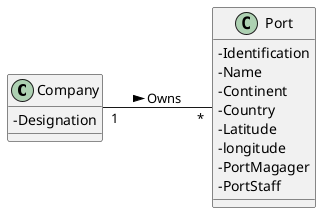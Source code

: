 @startuml
'https://plantuml.com/class-diagram

skinparam classAttributeIconSize 0

left to right direction

class Company {
-Designation
}

class Port {
-Identification
-Name
-Continent
-Country
-Latitude
-longitude
-PortMagager
-PortStaff
}

Company "1" -- "*" Port : Owns >

@enduml